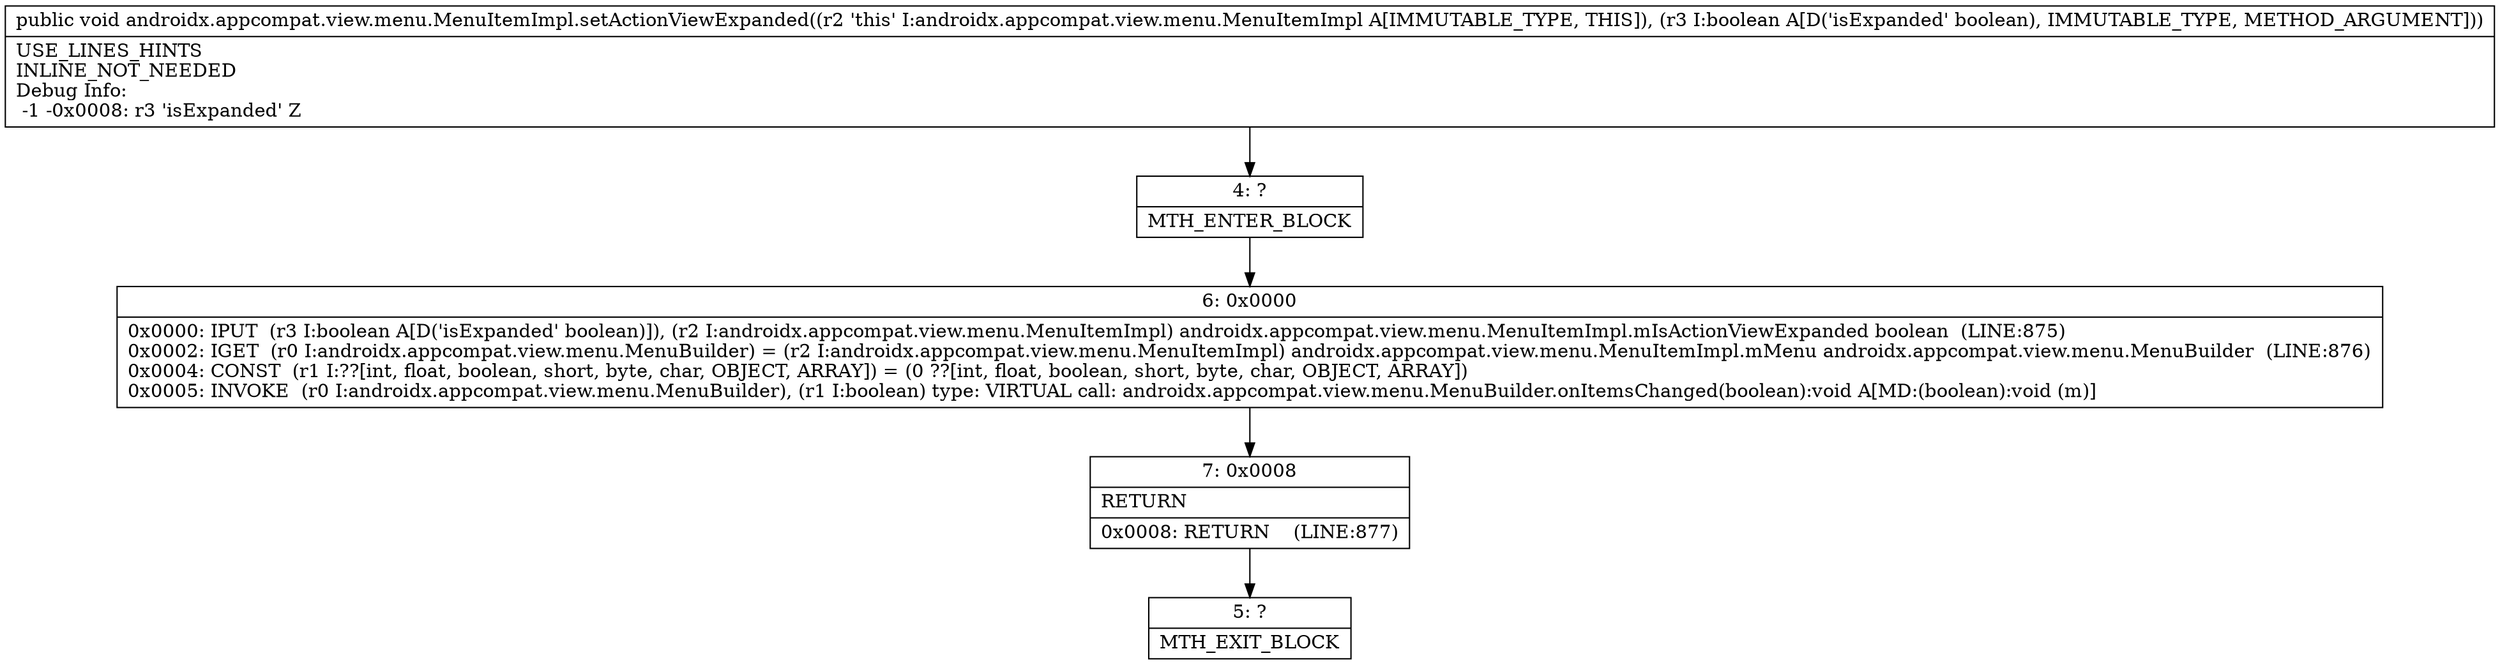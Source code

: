 digraph "CFG forandroidx.appcompat.view.menu.MenuItemImpl.setActionViewExpanded(Z)V" {
Node_4 [shape=record,label="{4\:\ ?|MTH_ENTER_BLOCK\l}"];
Node_6 [shape=record,label="{6\:\ 0x0000|0x0000: IPUT  (r3 I:boolean A[D('isExpanded' boolean)]), (r2 I:androidx.appcompat.view.menu.MenuItemImpl) androidx.appcompat.view.menu.MenuItemImpl.mIsActionViewExpanded boolean  (LINE:875)\l0x0002: IGET  (r0 I:androidx.appcompat.view.menu.MenuBuilder) = (r2 I:androidx.appcompat.view.menu.MenuItemImpl) androidx.appcompat.view.menu.MenuItemImpl.mMenu androidx.appcompat.view.menu.MenuBuilder  (LINE:876)\l0x0004: CONST  (r1 I:??[int, float, boolean, short, byte, char, OBJECT, ARRAY]) = (0 ??[int, float, boolean, short, byte, char, OBJECT, ARRAY]) \l0x0005: INVOKE  (r0 I:androidx.appcompat.view.menu.MenuBuilder), (r1 I:boolean) type: VIRTUAL call: androidx.appcompat.view.menu.MenuBuilder.onItemsChanged(boolean):void A[MD:(boolean):void (m)]\l}"];
Node_7 [shape=record,label="{7\:\ 0x0008|RETURN\l|0x0008: RETURN    (LINE:877)\l}"];
Node_5 [shape=record,label="{5\:\ ?|MTH_EXIT_BLOCK\l}"];
MethodNode[shape=record,label="{public void androidx.appcompat.view.menu.MenuItemImpl.setActionViewExpanded((r2 'this' I:androidx.appcompat.view.menu.MenuItemImpl A[IMMUTABLE_TYPE, THIS]), (r3 I:boolean A[D('isExpanded' boolean), IMMUTABLE_TYPE, METHOD_ARGUMENT]))  | USE_LINES_HINTS\lINLINE_NOT_NEEDED\lDebug Info:\l  \-1 \-0x0008: r3 'isExpanded' Z\l}"];
MethodNode -> Node_4;Node_4 -> Node_6;
Node_6 -> Node_7;
Node_7 -> Node_5;
}

